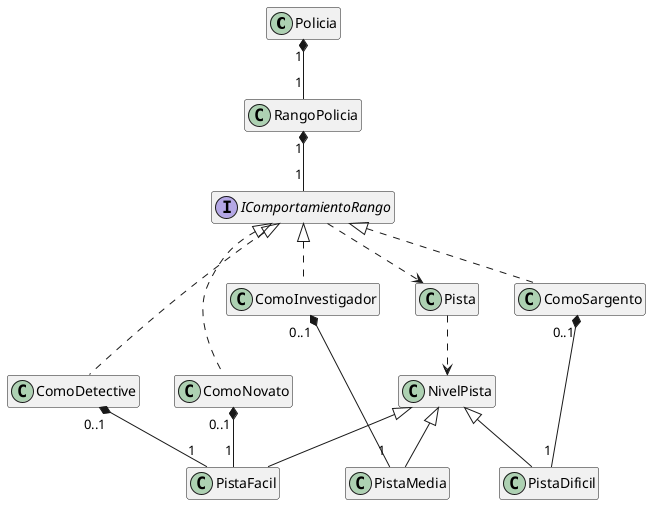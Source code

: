 @startuml RangoPolicia_relaciones
hide empty members

class Policia {}
class RangoPolicia {}
interface IComportamientoRango {}
class ComoNovato implements IComportamientoRango {}
class ComoDetective implements IComportamientoRango {}
class ComoInvestigador implements IComportamientoRango {}
class ComoSargento implements IComportamientoRango {}

Policia "1" *-- "1" RangoPolicia
RangoPolicia "1" *-- "1" IComportamientoRango
IComportamientoRango ..> Pista
Pista ..> NivelPista

ComoNovato "0..1" *-- "1" PistaFacil
ComoDetective "0..1" *-- "1" PistaFacil
ComoInvestigador "0..1" *-- "1" PistaMedia
ComoSargento "0..1" *-- "1" PistaDificil

class PistaFacil extends NivelPista
class PistaMedia extends NivelPista
class PistaDificil extends NivelPista
@enduml
